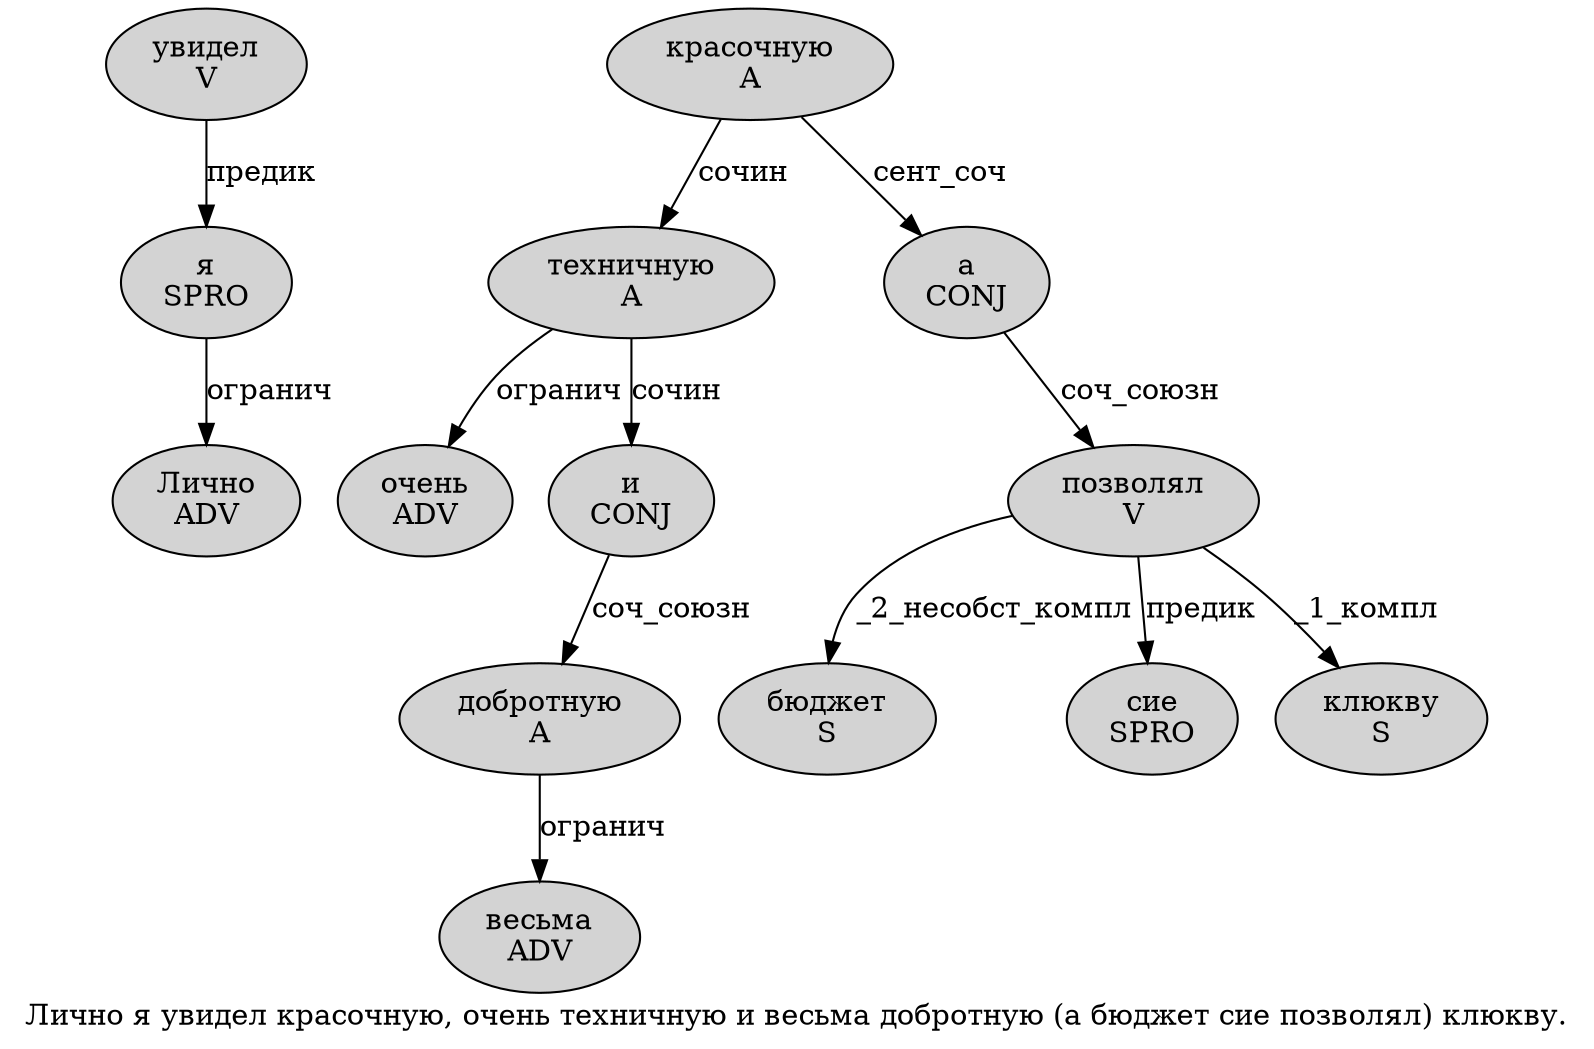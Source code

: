 digraph SENTENCE_3501 {
	graph [label="Лично я увидел красочную, очень техничную и весьма добротную (а бюджет сие позволял) клюкву."]
	node [style=filled]
		0 [label="Лично
ADV" color="" fillcolor=lightgray penwidth=1 shape=ellipse]
		1 [label="я
SPRO" color="" fillcolor=lightgray penwidth=1 shape=ellipse]
		2 [label="увидел
V" color="" fillcolor=lightgray penwidth=1 shape=ellipse]
		3 [label="красочную
A" color="" fillcolor=lightgray penwidth=1 shape=ellipse]
		5 [label="очень
ADV" color="" fillcolor=lightgray penwidth=1 shape=ellipse]
		6 [label="техничную
A" color="" fillcolor=lightgray penwidth=1 shape=ellipse]
		7 [label="и
CONJ" color="" fillcolor=lightgray penwidth=1 shape=ellipse]
		8 [label="весьма
ADV" color="" fillcolor=lightgray penwidth=1 shape=ellipse]
		9 [label="добротную
A" color="" fillcolor=lightgray penwidth=1 shape=ellipse]
		11 [label="а
CONJ" color="" fillcolor=lightgray penwidth=1 shape=ellipse]
		12 [label="бюджет
S" color="" fillcolor=lightgray penwidth=1 shape=ellipse]
		13 [label="сие
SPRO" color="" fillcolor=lightgray penwidth=1 shape=ellipse]
		14 [label="позволял
V" color="" fillcolor=lightgray penwidth=1 shape=ellipse]
		16 [label="клюкву
S" color="" fillcolor=lightgray penwidth=1 shape=ellipse]
			3 -> 6 [label="сочин"]
			3 -> 11 [label="сент_соч"]
			7 -> 9 [label="соч_союзн"]
			2 -> 1 [label="предик"]
			11 -> 14 [label="соч_союзн"]
			14 -> 12 [label="_2_несобст_компл"]
			14 -> 13 [label="предик"]
			14 -> 16 [label="_1_компл"]
			1 -> 0 [label="огранич"]
			6 -> 5 [label="огранич"]
			6 -> 7 [label="сочин"]
			9 -> 8 [label="огранич"]
}